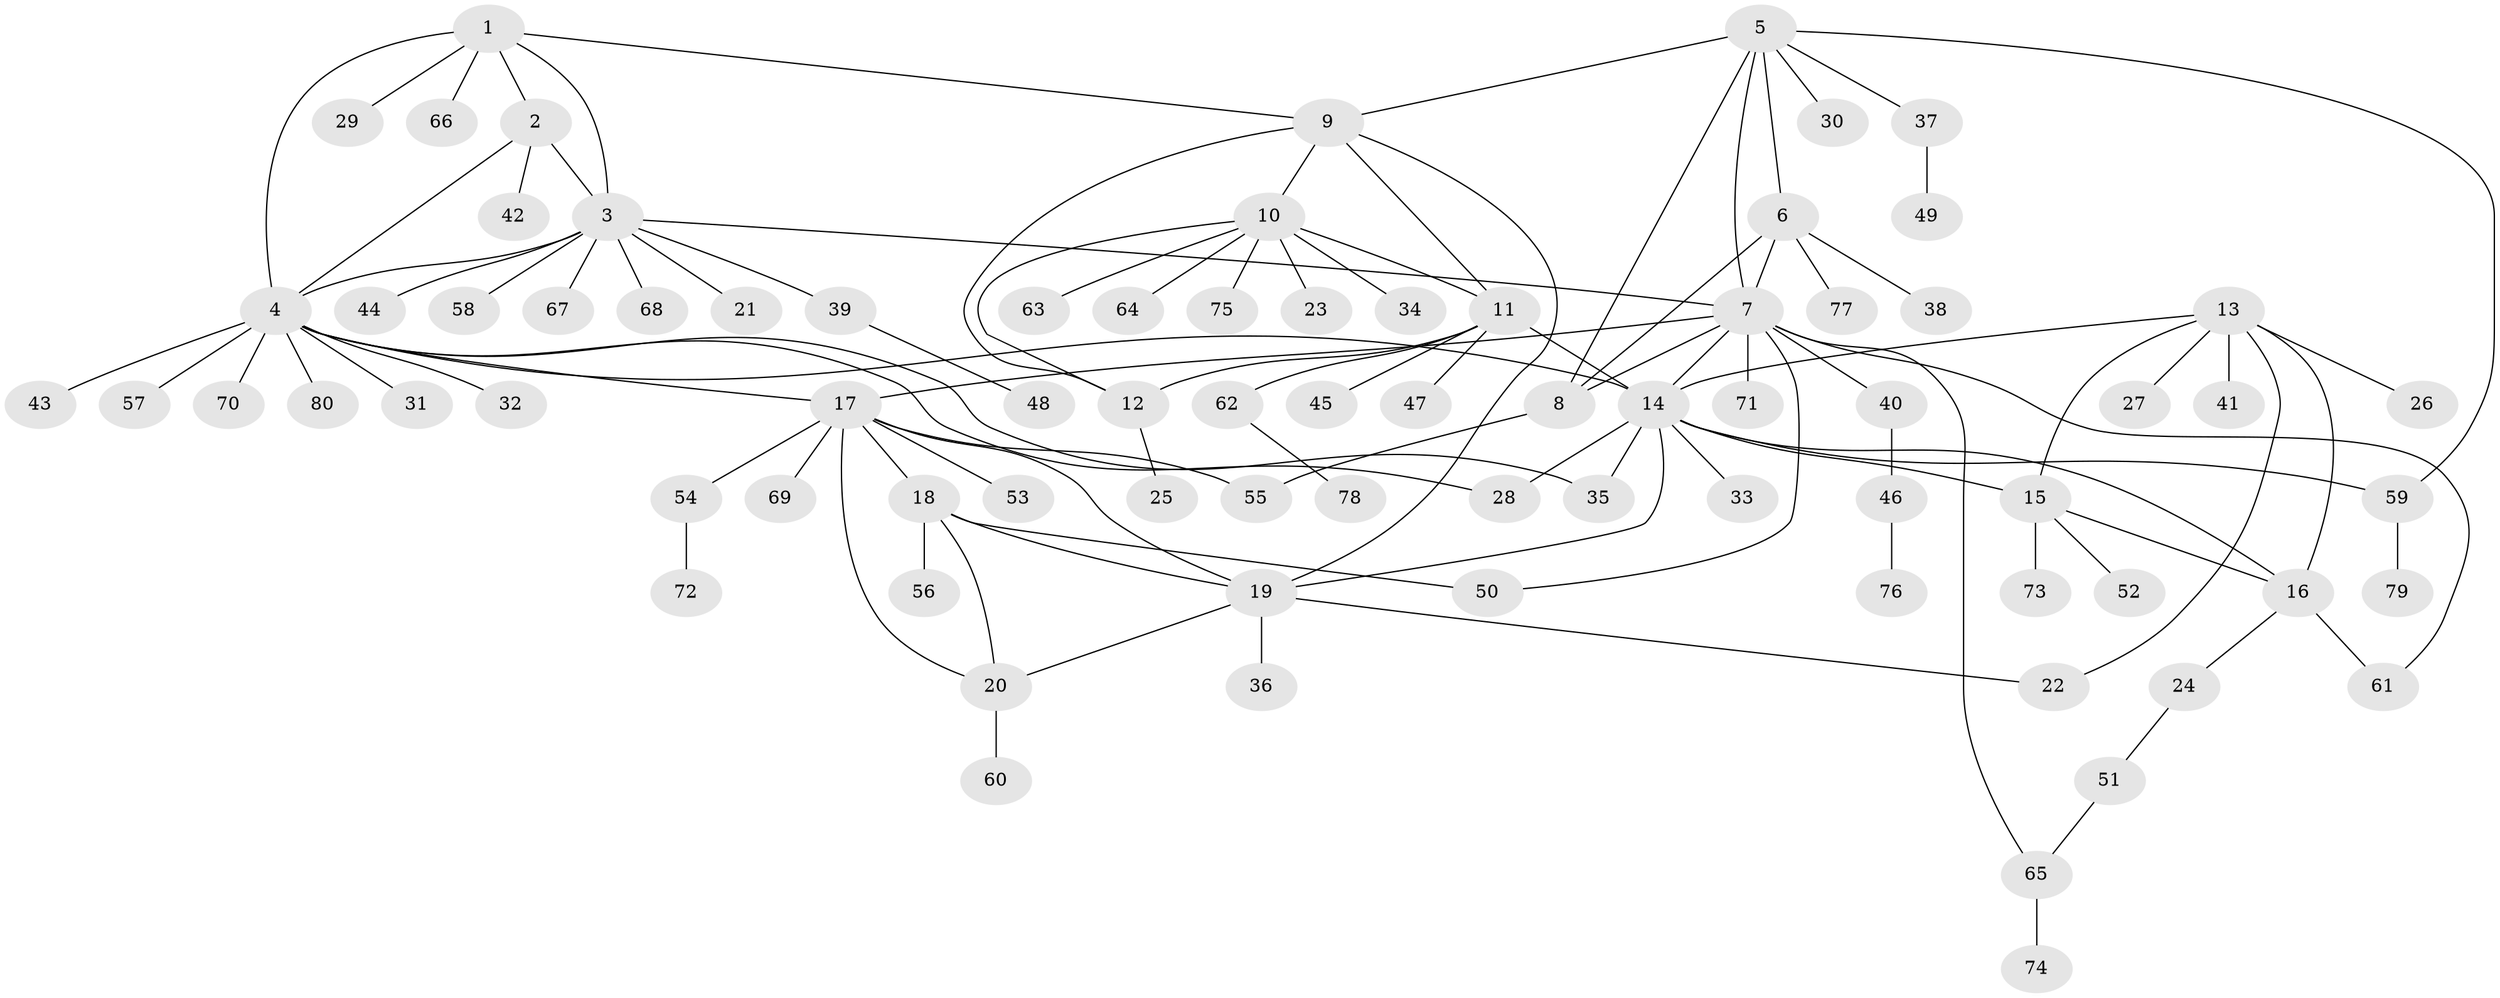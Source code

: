 // coarse degree distribution, {5: 0.06666666666666667, 4: 0.06666666666666667, 9: 0.03333333333333333, 12: 0.016666666666666666, 7: 0.016666666666666666, 11: 0.016666666666666666, 10: 0.016666666666666666, 2: 0.15, 6: 0.03333333333333333, 8: 0.016666666666666666, 1: 0.55, 3: 0.016666666666666666}
// Generated by graph-tools (version 1.1) at 2025/24/03/03/25 07:24:17]
// undirected, 80 vertices, 108 edges
graph export_dot {
graph [start="1"]
  node [color=gray90,style=filled];
  1;
  2;
  3;
  4;
  5;
  6;
  7;
  8;
  9;
  10;
  11;
  12;
  13;
  14;
  15;
  16;
  17;
  18;
  19;
  20;
  21;
  22;
  23;
  24;
  25;
  26;
  27;
  28;
  29;
  30;
  31;
  32;
  33;
  34;
  35;
  36;
  37;
  38;
  39;
  40;
  41;
  42;
  43;
  44;
  45;
  46;
  47;
  48;
  49;
  50;
  51;
  52;
  53;
  54;
  55;
  56;
  57;
  58;
  59;
  60;
  61;
  62;
  63;
  64;
  65;
  66;
  67;
  68;
  69;
  70;
  71;
  72;
  73;
  74;
  75;
  76;
  77;
  78;
  79;
  80;
  1 -- 2;
  1 -- 3;
  1 -- 4;
  1 -- 9;
  1 -- 29;
  1 -- 66;
  2 -- 3;
  2 -- 4;
  2 -- 42;
  3 -- 4;
  3 -- 7;
  3 -- 21;
  3 -- 39;
  3 -- 44;
  3 -- 58;
  3 -- 67;
  3 -- 68;
  4 -- 14;
  4 -- 17;
  4 -- 28;
  4 -- 31;
  4 -- 32;
  4 -- 35;
  4 -- 43;
  4 -- 57;
  4 -- 70;
  4 -- 80;
  5 -- 6;
  5 -- 7;
  5 -- 8;
  5 -- 9;
  5 -- 30;
  5 -- 37;
  5 -- 59;
  6 -- 7;
  6 -- 8;
  6 -- 38;
  6 -- 77;
  7 -- 8;
  7 -- 14;
  7 -- 17;
  7 -- 40;
  7 -- 50;
  7 -- 61;
  7 -- 65;
  7 -- 71;
  8 -- 55;
  9 -- 10;
  9 -- 11;
  9 -- 12;
  9 -- 19;
  10 -- 11;
  10 -- 12;
  10 -- 23;
  10 -- 34;
  10 -- 63;
  10 -- 64;
  10 -- 75;
  11 -- 12;
  11 -- 14;
  11 -- 45;
  11 -- 47;
  11 -- 62;
  12 -- 25;
  13 -- 14;
  13 -- 15;
  13 -- 16;
  13 -- 22;
  13 -- 26;
  13 -- 27;
  13 -- 41;
  14 -- 15;
  14 -- 16;
  14 -- 19;
  14 -- 28;
  14 -- 33;
  14 -- 35;
  14 -- 59;
  15 -- 16;
  15 -- 52;
  15 -- 73;
  16 -- 24;
  16 -- 61;
  17 -- 18;
  17 -- 19;
  17 -- 20;
  17 -- 53;
  17 -- 54;
  17 -- 55;
  17 -- 69;
  18 -- 19;
  18 -- 20;
  18 -- 50;
  18 -- 56;
  19 -- 20;
  19 -- 22;
  19 -- 36;
  20 -- 60;
  24 -- 51;
  37 -- 49;
  39 -- 48;
  40 -- 46;
  46 -- 76;
  51 -- 65;
  54 -- 72;
  59 -- 79;
  62 -- 78;
  65 -- 74;
}
